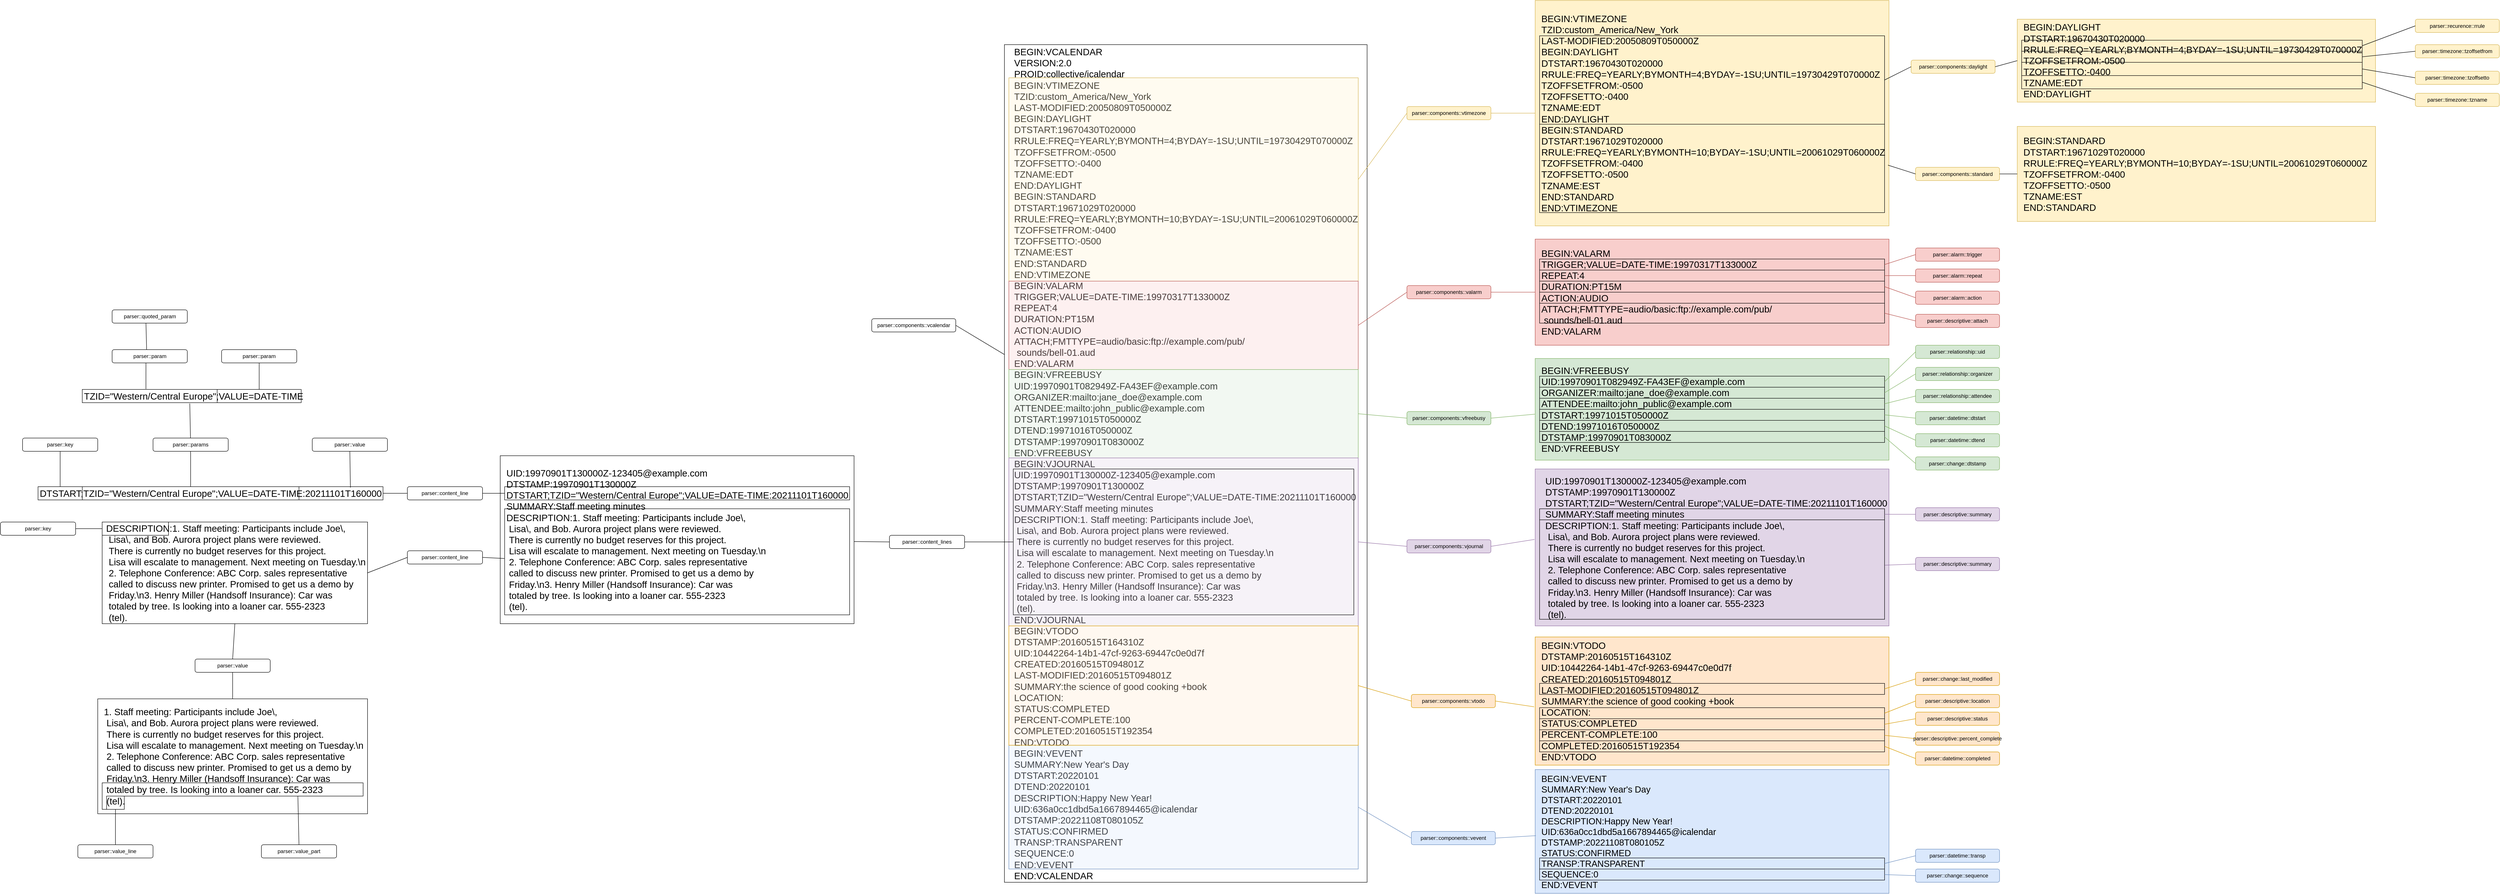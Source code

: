 <mxfile version="22.1.3" type="device">
  <diagram name="Page-1" id="C0A0wgZS5OkbCjTZV4SZ">
    <mxGraphModel dx="4381" dy="1112" grid="1" gridSize="10" guides="1" tooltips="1" connect="1" arrows="1" fold="1" page="1" pageScale="1" pageWidth="850" pageHeight="1100" math="0" shadow="0">
      <root>
        <mxCell id="0" />
        <mxCell id="1" parent="0" />
        <mxCell id="9DQhLFcspRZp_Sxz9JZk-2" value="&lt;div style=&quot;font-size: 21px;&quot;&gt;BEGIN:VCALENDAR&lt;/div&gt;&lt;div style=&quot;font-size: 21px;&quot;&gt;VERSION:2.0&lt;/div&gt;&lt;div style=&quot;font-size: 21px;&quot;&gt;PROID:collective/icalendar&lt;br style=&quot;font-size: 21px;&quot;&gt;&lt;/div&gt;&lt;div style=&quot;font-size: 21px;&quot;&gt;BEGIN:VTIMEZONE&lt;/div&gt;&lt;div style=&quot;font-size: 21px;&quot;&gt;TZID:custom_America/New_York&lt;br style=&quot;font-size: 21px;&quot;&gt;LAST-MODIFIED:20050809T050000Z&lt;br style=&quot;font-size: 21px;&quot;&gt;BEGIN:DAYLIGHT&lt;br style=&quot;font-size: 21px;&quot;&gt;DTSTART:19670430T020000&lt;br style=&quot;font-size: 21px;&quot;&gt;RRULE:FREQ=YEARLY;BYMONTH=4;BYDAY=-1SU;UNTIL=19730429T070000Z&lt;br style=&quot;font-size: 21px;&quot;&gt;TZOFFSETFROM:-0500&lt;br style=&quot;font-size: 21px;&quot;&gt;TZOFFSETTO:-0400&lt;br style=&quot;font-size: 21px;&quot;&gt;TZNAME:EDT&lt;br style=&quot;font-size: 21px;&quot;&gt;END:DAYLIGHT&lt;br style=&quot;font-size: 21px;&quot;&gt;BEGIN:STANDARD&lt;br style=&quot;font-size: 21px;&quot;&gt;DTSTART:19671029T020000&lt;br style=&quot;font-size: 21px;&quot;&gt;RRULE:FREQ=YEARLY;BYMONTH=10;BYDAY=-1SU;UNTIL=20061029T060000Z&lt;br style=&quot;font-size: 21px;&quot;&gt;TZOFFSETFROM:-0400&lt;br style=&quot;font-size: 21px;&quot;&gt;TZOFFSETTO:-0500&lt;br style=&quot;font-size: 21px;&quot;&gt;TZNAME:EST&lt;br style=&quot;font-size: 21px;&quot;&gt;END:STANDARD&lt;br style=&quot;font-size: 21px;&quot;&gt;&lt;/div&gt;&lt;div style=&quot;font-size: 21px;&quot;&gt;END:VTIMEZONE&lt;/div&gt;&lt;div style=&quot;font-size: 21px;&quot;&gt;BEGIN:VALARM&lt;/div&gt;&lt;div style=&quot;font-size: 21px;&quot;&gt;TRIGGER;VALUE=DATE-TIME:19970317T133000Z&lt;br&gt;REPEAT:4&lt;br&gt;DURATION:PT15M&lt;br&gt;ACTION:AUDIO&lt;br&gt;ATTACH;FMTTYPE=audio/basic:ftp://example.com/pub/&lt;br&gt;&amp;nbsp;sounds/bell-01.aud&lt;br&gt;&lt;/div&gt;&lt;div style=&quot;font-size: 21px;&quot;&gt;END:VALARM&lt;/div&gt;&lt;div style=&quot;font-size: 21px;&quot;&gt;BEGIN:VFREEBUSY&lt;/div&gt;&lt;div style=&quot;font-size: 21px;&quot;&gt;UID:19970901T082949Z-FA43EF@example.com&lt;br&gt;ORGANIZER:mailto:jane_doe@example.com&lt;br&gt;ATTENDEE:mailto:john_public@example.com&lt;br&gt;DTSTART:19971015T050000Z&lt;br&gt;DTEND:19971016T050000Z&lt;br&gt;DTSTAMP:19970901T083000Z&lt;br&gt;&lt;/div&gt;&lt;div style=&quot;font-size: 21px;&quot;&gt;END:VFREEBUSY&lt;/div&gt;&lt;div style=&quot;font-size: 21px;&quot;&gt;BEGIN:VJOURNAL&lt;/div&gt;&lt;div style=&quot;font-size: 21px;&quot;&gt;UID:19970901T130000Z-123405@example.com&lt;br&gt;DTSTAMP:19970901T130000Z&lt;br&gt;DTSTART;TZID=&quot;Western/Central Europe&quot;;VALUE=DATE-TIME:20211101T160000&lt;br&gt;SUMMARY:Staff meeting minutes&lt;br&gt;DESCRIPTION:1. Staff meeting: Participants include Joe\,&lt;br&gt;&amp;nbsp;Lisa\, and Bob. Aurora project plans were reviewed.&lt;br&gt;&amp;nbsp;There is currently no budget reserves for this project.&lt;br&gt;&amp;nbsp;Lisa will escalate to management. Next meeting on Tuesday.\n&lt;br&gt;&amp;nbsp;2. Telephone Conference: ABC Corp. sales representative&lt;br&gt;&amp;nbsp;called to discuss new printer. Promised to get us a demo by&lt;br&gt;&amp;nbsp;Friday.\n3. Henry Miller (Handsoff Insurance): Car was&lt;br&gt;&amp;nbsp;totaled by tree. Is looking into a loaner car. 555-2323&lt;br&gt;&amp;nbsp;(tel).&lt;br&gt;&lt;/div&gt;&lt;div style=&quot;font-size: 21px;&quot;&gt;END:VJOURNAL&lt;/div&gt;&lt;div style=&quot;font-size: 21px;&quot;&gt;BEGIN:VTODO&lt;/div&gt;&lt;div style=&quot;font-size: 21px;&quot;&gt;DTSTAMP:20160515T164310Z&lt;br&gt;UID:10442264-14b1-47cf-9263-69447c0e0d7f&lt;br&gt;CREATED:20160515T094801Z&lt;br&gt;LAST-MODIFIED:20160515T094801Z&lt;br&gt;SUMMARY:the science of good cooking +book&lt;br&gt;LOCATION:&lt;br&gt;STATUS:COMPLETED&lt;br&gt;PERCENT-COMPLETE:100&lt;br&gt;COMPLETED:20160515T192354&lt;br&gt;&lt;/div&gt;&lt;div style=&quot;font-size: 21px;&quot;&gt;END:VTODO&lt;br style=&quot;font-size: 21px;&quot;&gt;&lt;/div&gt;&lt;div style=&quot;font-size: 21px;&quot;&gt;BEGIN:VEVENT&lt;/div&gt;&lt;div style=&quot;font-size: 21px;&quot;&gt;SUMMARY:New Year&#39;s Day&lt;br style=&quot;font-size: 21px;&quot;&gt;DTSTART:20220101&lt;br style=&quot;font-size: 21px;&quot;&gt;DTEND:20220101&lt;br style=&quot;font-size: 21px;&quot;&gt;DESCRIPTION:Happy New Year!&lt;br style=&quot;font-size: 21px;&quot;&gt;UID:636a0cc1dbd5a1667894465@icalendar&lt;br style=&quot;font-size: 21px;&quot;&gt;DTSTAMP:20221108T080105Z&lt;br style=&quot;font-size: 21px;&quot;&gt;STATUS:CONFIRMED&lt;br style=&quot;font-size: 21px;&quot;&gt;TRANSP:TRANSPARENT&lt;br style=&quot;font-size: 21px;&quot;&gt;SEQUENCE:0&lt;br style=&quot;font-size: 21px;&quot;&gt;&lt;/div&gt;&lt;div style=&quot;font-size: 21px;&quot;&gt;END:VEVENT&lt;/div&gt;&lt;div style=&quot;font-size: 21px;&quot;&gt;END:VCALENDAR&lt;br style=&quot;font-size: 21px;&quot;&gt;&lt;/div&gt;" style="text;align=left;verticalAlign=middle;spacingLeft=20;spacingRight=4;overflow=hidden;points=[[0,0.5],[1,0.5]];portConstraint=eastwest;rotatable=0;whiteSpace=wrap;html=1;fontSize=21;strokeColor=default;" parent="1" vertex="1">
          <mxGeometry x="-170" y="230" width="820" height="1895" as="geometry" />
        </mxCell>
        <mxCell id="9DQhLFcspRZp_Sxz9JZk-3" value="" style="endArrow=none;html=1;rounded=0;exitX=1;exitY=0.5;exitDx=0;exitDy=0;" parent="1" source="9DQhLFcspRZp_Sxz9JZk-4" target="9DQhLFcspRZp_Sxz9JZk-2" edge="1">
          <mxGeometry width="50" height="50" relative="1" as="geometry">
            <mxPoint x="-310" y="-22.5" as="sourcePoint" />
            <mxPoint x="-602.3" y="798.675" as="targetPoint" />
          </mxGeometry>
        </mxCell>
        <mxCell id="9DQhLFcspRZp_Sxz9JZk-4" value="parser::components::vcalendar" style="rounded=1;whiteSpace=wrap;html=1;" parent="1" vertex="1">
          <mxGeometry x="-470" y="850" width="190" height="30" as="geometry" />
        </mxCell>
        <mxCell id="9DQhLFcspRZp_Sxz9JZk-5" value="" style="rounded=0;whiteSpace=wrap;html=1;fillColor=#fff2cc;strokeColor=#d6b656;fillOpacity=30;" parent="1" vertex="1">
          <mxGeometry x="-160" y="305" width="790" height="460" as="geometry" />
        </mxCell>
        <mxCell id="9DQhLFcspRZp_Sxz9JZk-6" value="" style="endArrow=none;html=1;rounded=0;exitX=1;exitY=0.5;exitDx=0;exitDy=0;entryX=0;entryY=0.5;entryDx=0;entryDy=0;fillColor=#fff2cc;strokeColor=#d6b656;" parent="1" source="9DQhLFcspRZp_Sxz9JZk-5" target="9DQhLFcspRZp_Sxz9JZk-10" edge="1">
          <mxGeometry width="50" height="50" relative="1" as="geometry">
            <mxPoint x="520" y="220" as="sourcePoint" />
            <mxPoint x="530" y="210" as="targetPoint" />
          </mxGeometry>
        </mxCell>
        <mxCell id="9DQhLFcspRZp_Sxz9JZk-7" value="" style="rounded=0;whiteSpace=wrap;html=1;fillColor=#dae8fc;fillOpacity=30;strokeColor=#6c8ebf;" parent="1" vertex="1">
          <mxGeometry x="-160" y="1815" width="790" height="280" as="geometry" />
        </mxCell>
        <mxCell id="9DQhLFcspRZp_Sxz9JZk-8" value="" style="endArrow=none;html=1;rounded=0;entryX=0;entryY=0.5;entryDx=0;entryDy=0;exitX=1;exitY=0.5;exitDx=0;exitDy=0;fillColor=#dae8fc;strokeColor=#6c8ebf;" parent="1" source="9DQhLFcspRZp_Sxz9JZk-7" target="9DQhLFcspRZp_Sxz9JZk-11" edge="1">
          <mxGeometry width="50" height="50" relative="1" as="geometry">
            <mxPoint x="440" y="290" as="sourcePoint" />
            <mxPoint x="530" y="270" as="targetPoint" />
          </mxGeometry>
        </mxCell>
        <mxCell id="9DQhLFcspRZp_Sxz9JZk-10" value="parser::components::vtimezone" style="rounded=1;whiteSpace=wrap;html=1;fillColor=#fff2cc;strokeColor=#d6b656;" parent="1" vertex="1">
          <mxGeometry x="740" y="370" width="190" height="30" as="geometry" />
        </mxCell>
        <mxCell id="9DQhLFcspRZp_Sxz9JZk-11" value="parser::components::vevent" style="rounded=1;whiteSpace=wrap;html=1;fillColor=#dae8fc;strokeColor=#6c8ebf;" parent="1" vertex="1">
          <mxGeometry x="750" y="2010" width="190" height="30" as="geometry" />
        </mxCell>
        <mxCell id="EXlwdzM9AwAMAQBxPLoC-1" value="BEGIN:VEVENT&lt;div style=&quot;font-size: 20px;&quot;&gt;SUMMARY:New Year&#39;s Day&lt;br&gt;DTSTART:20220101&lt;br&gt;DTEND:20220101&lt;br&gt;DESCRIPTION:Happy New Year!&lt;br&gt;UID:636a0cc1dbd5a1667894465@icalendar&lt;br&gt;DTSTAMP:20221108T080105Z&lt;br&gt;STATUS:CONFIRMED&lt;br&gt;TRANSP:TRANSPARENT&lt;br&gt;SEQUENCE:0&lt;br&gt;&lt;/div&gt;&lt;div style=&quot;font-size: 20px;&quot;&gt;END:VEVENT&lt;/div&gt;" style="text;strokeColor=#6c8ebf;fillColor=#dae8fc;align=left;verticalAlign=middle;spacingLeft=12;spacingRight=4;overflow=hidden;points=[[0,0.5],[1,0.5]];portConstraint=eastwest;rotatable=0;whiteSpace=wrap;html=1;fontSize=20;" parent="1" vertex="1">
          <mxGeometry x="1030" y="1870" width="800" height="280" as="geometry" />
        </mxCell>
        <mxCell id="EXlwdzM9AwAMAQBxPLoC-2" value="" style="endArrow=none;html=1;rounded=0;entryX=0.002;entryY=0.534;entryDx=0;entryDy=0;entryPerimeter=0;exitX=1;exitY=0.5;exitDx=0;exitDy=0;fillColor=#dae8fc;strokeColor=#6c8ebf;" parent="1" source="9DQhLFcspRZp_Sxz9JZk-11" target="EXlwdzM9AwAMAQBxPLoC-1" edge="1">
          <mxGeometry width="50" height="50" relative="1" as="geometry">
            <mxPoint x="690" y="720" as="sourcePoint" />
            <mxPoint x="740" y="670" as="targetPoint" />
          </mxGeometry>
        </mxCell>
        <mxCell id="EXlwdzM9AwAMAQBxPLoC-3" value="" style="rounded=0;whiteSpace=wrap;html=1;fillColor=#f8cecc;strokeColor=#b85450;fillOpacity=30;" parent="1" vertex="1">
          <mxGeometry x="-160" y="765" width="790" height="200" as="geometry" />
        </mxCell>
        <mxCell id="EXlwdzM9AwAMAQBxPLoC-4" value="" style="endArrow=none;html=1;rounded=0;exitX=1;exitY=0.5;exitDx=0;exitDy=0;entryX=0;entryY=0.5;entryDx=0;entryDy=0;fillColor=#f8cecc;strokeColor=#b85450;" parent="1" source="EXlwdzM9AwAMAQBxPLoC-3" target="EXlwdzM9AwAMAQBxPLoC-5" edge="1">
          <mxGeometry width="50" height="50" relative="1" as="geometry">
            <mxPoint x="520" y="270" as="sourcePoint" />
            <mxPoint x="530" y="260" as="targetPoint" />
          </mxGeometry>
        </mxCell>
        <mxCell id="EXlwdzM9AwAMAQBxPLoC-5" value="parser::components::valarm" style="rounded=1;whiteSpace=wrap;html=1;fillColor=#f8cecc;strokeColor=#b85450;" parent="1" vertex="1">
          <mxGeometry x="740" y="775" width="190" height="30" as="geometry" />
        </mxCell>
        <mxCell id="EXlwdzM9AwAMAQBxPLoC-8" value="" style="rounded=0;whiteSpace=wrap;html=1;fillColor=#d5e8d4;strokeColor=#82b366;fillOpacity=30;" parent="1" vertex="1">
          <mxGeometry x="-160" y="965" width="790" height="200" as="geometry" />
        </mxCell>
        <mxCell id="EXlwdzM9AwAMAQBxPLoC-9" value="" style="endArrow=none;html=1;rounded=0;exitX=1;exitY=0.5;exitDx=0;exitDy=0;entryX=0;entryY=0.5;entryDx=0;entryDy=0;fillColor=#d5e8d4;strokeColor=#82b366;" parent="1" source="EXlwdzM9AwAMAQBxPLoC-8" target="EXlwdzM9AwAMAQBxPLoC-10" edge="1">
          <mxGeometry width="50" height="50" relative="1" as="geometry">
            <mxPoint x="520" y="320" as="sourcePoint" />
            <mxPoint x="530" y="310" as="targetPoint" />
          </mxGeometry>
        </mxCell>
        <mxCell id="EXlwdzM9AwAMAQBxPLoC-10" value="parser::components::vfreebusy" style="rounded=1;whiteSpace=wrap;html=1;fillColor=#d5e8d4;strokeColor=#82b366;" parent="1" vertex="1">
          <mxGeometry x="740" y="1060" width="190" height="30" as="geometry" />
        </mxCell>
        <mxCell id="EXlwdzM9AwAMAQBxPLoC-11" value="" style="rounded=0;whiteSpace=wrap;html=1;fillColor=#e1d5e7;strokeColor=#9673a6;fillOpacity=30;" parent="1" vertex="1">
          <mxGeometry x="-160" y="1165" width="790" height="380" as="geometry" />
        </mxCell>
        <mxCell id="EXlwdzM9AwAMAQBxPLoC-12" value="" style="endArrow=none;html=1;rounded=0;exitX=1;exitY=0.5;exitDx=0;exitDy=0;entryX=0;entryY=0.5;entryDx=0;entryDy=0;fillColor=#e1d5e7;strokeColor=#9673a6;" parent="1" source="EXlwdzM9AwAMAQBxPLoC-11" target="EXlwdzM9AwAMAQBxPLoC-13" edge="1">
          <mxGeometry width="50" height="50" relative="1" as="geometry">
            <mxPoint x="520" y="370" as="sourcePoint" />
            <mxPoint x="530" y="360" as="targetPoint" />
          </mxGeometry>
        </mxCell>
        <mxCell id="EXlwdzM9AwAMAQBxPLoC-13" value="parser::components::vjournal" style="rounded=1;whiteSpace=wrap;html=1;fillColor=#e1d5e7;strokeColor=#9673a6;" parent="1" vertex="1">
          <mxGeometry x="740" y="1350" width="190" height="30" as="geometry" />
        </mxCell>
        <mxCell id="EXlwdzM9AwAMAQBxPLoC-14" value="" style="rounded=0;whiteSpace=wrap;html=1;fillColor=#ffe6cc;strokeColor=#d79b00;fillOpacity=30;" parent="1" vertex="1">
          <mxGeometry x="-160" y="1545" width="790" height="270" as="geometry" />
        </mxCell>
        <mxCell id="EXlwdzM9AwAMAQBxPLoC-15" value="" style="endArrow=none;html=1;rounded=0;exitX=1;exitY=0.5;exitDx=0;exitDy=0;entryX=0;entryY=0.5;entryDx=0;entryDy=0;fillColor=#ffe6cc;strokeColor=#d79b00;" parent="1" source="EXlwdzM9AwAMAQBxPLoC-14" target="EXlwdzM9AwAMAQBxPLoC-16" edge="1">
          <mxGeometry width="50" height="50" relative="1" as="geometry">
            <mxPoint x="520" y="420" as="sourcePoint" />
            <mxPoint x="530" y="410" as="targetPoint" />
          </mxGeometry>
        </mxCell>
        <mxCell id="EXlwdzM9AwAMAQBxPLoC-16" value="parser::components::vtodo" style="rounded=1;whiteSpace=wrap;html=1;fillColor=#ffe6cc;strokeColor=#d79b00;" parent="1" vertex="1">
          <mxGeometry x="750" y="1700" width="190" height="30" as="geometry" />
        </mxCell>
        <mxCell id="EXlwdzM9AwAMAQBxPLoC-18" value="BEGIN:VTIMEZONE&lt;br style=&quot;font-size: 21px;&quot;&gt;TZID:custom_America/New_York&lt;br style=&quot;font-size: 21px;&quot;&gt;LAST-MODIFIED:20050809T050000Z&lt;br style=&quot;font-size: 21px;&quot;&gt;BEGIN:DAYLIGHT&lt;br style=&quot;font-size: 21px;&quot;&gt;DTSTART:19670430T020000&lt;br style=&quot;font-size: 21px;&quot;&gt;RRULE:FREQ=YEARLY;BYMONTH=4;BYDAY=-1SU;UNTIL=19730429T070000Z&lt;br style=&quot;font-size: 21px;&quot;&gt;TZOFFSETFROM:-0500&lt;br style=&quot;font-size: 21px;&quot;&gt;TZOFFSETTO:-0400&lt;br style=&quot;font-size: 21px;&quot;&gt;TZNAME:EDT&lt;br style=&quot;font-size: 21px;&quot;&gt;END:DAYLIGHT&lt;br style=&quot;font-size: 21px;&quot;&gt;BEGIN:STANDARD&lt;br style=&quot;font-size: 21px;&quot;&gt;DTSTART:19671029T020000&lt;br style=&quot;font-size: 21px;&quot;&gt;RRULE:FREQ=YEARLY;BYMONTH=10;BYDAY=-1SU;UNTIL=20061029T060000Z&lt;br style=&quot;font-size: 21px;&quot;&gt;TZOFFSETFROM:-0400&lt;br style=&quot;font-size: 21px;&quot;&gt;TZOFFSETTO:-0500&lt;br style=&quot;font-size: 21px;&quot;&gt;TZNAME:EST&lt;br style=&quot;font-size: 21px;&quot;&gt;&lt;div style=&quot;font-size: 21px;&quot;&gt;END:STANDARD&lt;/div&gt;&lt;div style=&quot;font-size: 21px;&quot;&gt;END:VTIMEZONE&lt;br style=&quot;font-size: 21px;&quot;&gt;&lt;/div&gt;" style="rounded=0;whiteSpace=wrap;html=1;fillColor=#fff2cc;strokeColor=#d6b656;align=left;verticalAlign=middle;fontSize=21;spacingLeft=12;glass=0;" parent="1" vertex="1">
          <mxGeometry x="1030" y="130" width="800" height="510" as="geometry" />
        </mxCell>
        <mxCell id="EXlwdzM9AwAMAQBxPLoC-20" value="" style="endArrow=none;html=1;rounded=0;entryX=0;entryY=0.5;entryDx=0;entryDy=0;exitX=1;exitY=0.5;exitDx=0;exitDy=0;fillColor=#fff2cc;strokeColor=#d6b656;" parent="1" source="9DQhLFcspRZp_Sxz9JZk-10" target="EXlwdzM9AwAMAQBxPLoC-18" edge="1">
          <mxGeometry width="50" height="50" relative="1" as="geometry">
            <mxPoint x="750" y="610" as="sourcePoint" />
            <mxPoint x="730" y="610" as="targetPoint" />
          </mxGeometry>
        </mxCell>
        <mxCell id="BuKQUZ17ysFkObObpCgt-1" value="" style="rounded=0;whiteSpace=wrap;html=1;fillColor=none;" parent="1" vertex="1">
          <mxGeometry x="1040" y="210" width="780" height="200" as="geometry" />
        </mxCell>
        <mxCell id="BuKQUZ17ysFkObObpCgt-2" value="" style="rounded=0;whiteSpace=wrap;html=1;fillColor=none;" parent="1" vertex="1">
          <mxGeometry x="1040" y="410" width="780" height="200" as="geometry" />
        </mxCell>
        <mxCell id="BuKQUZ17ysFkObObpCgt-4" value="&lt;div&gt;parser::components::daylight&lt;/div&gt;" style="rounded=1;whiteSpace=wrap;html=1;fillColor=#fff2cc;strokeColor=#d6b656;" parent="1" vertex="1">
          <mxGeometry x="1880" y="265" width="190" height="30" as="geometry" />
        </mxCell>
        <mxCell id="BuKQUZ17ysFkObObpCgt-5" value="" style="endArrow=none;html=1;rounded=0;exitX=1;exitY=0.5;exitDx=0;exitDy=0;entryX=0;entryY=0.5;entryDx=0;entryDy=0;" parent="1" source="BuKQUZ17ysFkObObpCgt-1" target="BuKQUZ17ysFkObObpCgt-4" edge="1">
          <mxGeometry width="50" height="50" relative="1" as="geometry">
            <mxPoint x="1430" y="300" as="sourcePoint" />
            <mxPoint x="1480" y="250" as="targetPoint" />
          </mxGeometry>
        </mxCell>
        <mxCell id="BuKQUZ17ysFkObObpCgt-6" value="&lt;div&gt;parser::components::standard&lt;/div&gt;" style="rounded=1;whiteSpace=wrap;html=1;fillColor=#fff2cc;strokeColor=#d6b656;" parent="1" vertex="1">
          <mxGeometry x="1890" y="507.5" width="190" height="30" as="geometry" />
        </mxCell>
        <mxCell id="BuKQUZ17ysFkObObpCgt-7" value="" style="endArrow=none;html=1;rounded=0;entryX=0;entryY=0.5;entryDx=0;entryDy=0;exitX=1.01;exitY=0.463;exitDx=0;exitDy=0;exitPerimeter=0;" parent="1" source="BuKQUZ17ysFkObObpCgt-2" target="BuKQUZ17ysFkObObpCgt-6" edge="1">
          <mxGeometry width="50" height="50" relative="1" as="geometry">
            <mxPoint x="1410" y="470" as="sourcePoint" />
            <mxPoint x="1460" y="420" as="targetPoint" />
          </mxGeometry>
        </mxCell>
        <mxCell id="BuKQUZ17ysFkObObpCgt-8" value="BEGIN:DAYLIGHT&lt;br style=&quot;font-size: 21px;&quot;&gt;DTSTART:19670430T020000&lt;br style=&quot;font-size: 21px;&quot;&gt;RRULE:FREQ=YEARLY;BYMONTH=4;BYDAY=-1SU;UNTIL=19730429T070000Z&lt;br style=&quot;font-size: 21px;&quot;&gt;TZOFFSETFROM:-0500&lt;br style=&quot;font-size: 21px;&quot;&gt;TZOFFSETTO:-0400&lt;br style=&quot;font-size: 21px;&quot;&gt;TZNAME:EDT&lt;br style=&quot;font-size: 21px;&quot;&gt;END:DAYLIGHT" style="rounded=0;whiteSpace=wrap;html=1;fillColor=#fff2cc;strokeColor=#d6b656;align=left;verticalAlign=middle;fontSize=21;spacingLeft=12;" parent="1" vertex="1">
          <mxGeometry x="2120" y="172.5" width="810" height="187.5" as="geometry" />
        </mxCell>
        <mxCell id="BuKQUZ17ysFkObObpCgt-9" value="BEGIN:STANDARD&lt;br style=&quot;font-size: 21px;&quot;&gt;DTSTART:19671029T020000&lt;br style=&quot;font-size: 21px;&quot;&gt;RRULE:FREQ=YEARLY;BYMONTH=10;BYDAY=-1SU;UNTIL=20061029T060000Z&lt;br style=&quot;font-size: 21px;&quot;&gt;TZOFFSETFROM:-0400&lt;br style=&quot;font-size: 21px;&quot;&gt;TZOFFSETTO:-0500&lt;br style=&quot;font-size: 21px;&quot;&gt;TZNAME:EST&lt;br style=&quot;font-size: 21px;&quot;&gt;&lt;div style=&quot;font-size: 21px;&quot;&gt;END:STANDARD&lt;/div&gt;" style="rounded=0;whiteSpace=wrap;html=1;fillColor=#fff2cc;strokeColor=#d6b656;align=left;verticalAlign=middle;fontSize=21;spacingLeft=12;" parent="1" vertex="1">
          <mxGeometry x="2120" y="415" width="810" height="215" as="geometry" />
        </mxCell>
        <mxCell id="BuKQUZ17ysFkObObpCgt-10" value="" style="endArrow=none;html=1;rounded=0;exitX=1;exitY=0.5;exitDx=0;exitDy=0;entryX=0;entryY=0.5;entryDx=0;entryDy=0;" parent="1" source="BuKQUZ17ysFkObObpCgt-6" target="BuKQUZ17ysFkObObpCgt-9" edge="1">
          <mxGeometry width="50" height="50" relative="1" as="geometry">
            <mxPoint x="2070" y="535" as="sourcePoint" />
            <mxPoint x="2120" y="485" as="targetPoint" />
          </mxGeometry>
        </mxCell>
        <mxCell id="BuKQUZ17ysFkObObpCgt-11" value="" style="endArrow=none;html=1;rounded=0;entryX=0;entryY=0.5;entryDx=0;entryDy=0;exitX=1;exitY=0.5;exitDx=0;exitDy=0;" parent="1" source="BuKQUZ17ysFkObObpCgt-4" target="BuKQUZ17ysFkObObpCgt-8" edge="1">
          <mxGeometry width="50" height="50" relative="1" as="geometry">
            <mxPoint x="1970" y="465" as="sourcePoint" />
            <mxPoint x="2020" y="415" as="targetPoint" />
          </mxGeometry>
        </mxCell>
        <mxCell id="BuKQUZ17ysFkObObpCgt-12" value="" style="rounded=0;whiteSpace=wrap;html=1;fillColor=none;" parent="1" vertex="1">
          <mxGeometry x="2130" y="220" width="770" height="25" as="geometry" />
        </mxCell>
        <mxCell id="BuKQUZ17ysFkObObpCgt-14" value="&lt;div&gt;parser::recurence::rrule&lt;/div&gt;" style="rounded=1;whiteSpace=wrap;html=1;fillColor=#fff2cc;strokeColor=#d6b656;" parent="1" vertex="1">
          <mxGeometry x="3020" y="172.5" width="190" height="30" as="geometry" />
        </mxCell>
        <mxCell id="BuKQUZ17ysFkObObpCgt-15" value="" style="endArrow=none;html=1;rounded=0;entryX=0;entryY=0.5;entryDx=0;entryDy=0;exitX=1;exitY=0.5;exitDx=0;exitDy=0;" parent="1" source="BuKQUZ17ysFkObObpCgt-12" target="BuKQUZ17ysFkObObpCgt-14" edge="1">
          <mxGeometry width="50" height="50" relative="1" as="geometry">
            <mxPoint x="2280" y="335" as="sourcePoint" />
            <mxPoint x="2330" y="285" as="targetPoint" />
          </mxGeometry>
        </mxCell>
        <mxCell id="BuKQUZ17ysFkObObpCgt-19" value="&lt;div&gt;parser::timezone::tzoffsetfrom&lt;/div&gt;" style="rounded=1;whiteSpace=wrap;html=1;fillColor=#fff2cc;strokeColor=#d6b656;" parent="1" vertex="1">
          <mxGeometry x="3020" y="230" width="190" height="30" as="geometry" />
        </mxCell>
        <mxCell id="BuKQUZ17ysFkObObpCgt-20" value="" style="rounded=0;whiteSpace=wrap;html=1;fillColor=none;" parent="1" vertex="1">
          <mxGeometry x="2130" y="245" width="770" height="25" as="geometry" />
        </mxCell>
        <mxCell id="BuKQUZ17ysFkObObpCgt-21" value="" style="endArrow=none;html=1;rounded=0;entryX=0;entryY=0.5;entryDx=0;entryDy=0;exitX=1;exitY=0.5;exitDx=0;exitDy=0;" parent="1" source="BuKQUZ17ysFkObObpCgt-20" target="BuKQUZ17ysFkObObpCgt-19" edge="1">
          <mxGeometry width="50" height="50" relative="1" as="geometry">
            <mxPoint x="2280" y="385" as="sourcePoint" />
            <mxPoint x="2330" y="335" as="targetPoint" />
          </mxGeometry>
        </mxCell>
        <mxCell id="BuKQUZ17ysFkObObpCgt-22" value="" style="rounded=0;whiteSpace=wrap;html=1;fillColor=none;" parent="1" vertex="1">
          <mxGeometry x="2130" y="270" width="770" height="30" as="geometry" />
        </mxCell>
        <mxCell id="BuKQUZ17ysFkObObpCgt-23" value="" style="endArrow=none;html=1;rounded=0;entryX=0;entryY=0.5;entryDx=0;entryDy=0;exitX=1;exitY=0.5;exitDx=0;exitDy=0;" parent="1" source="BuKQUZ17ysFkObObpCgt-22" target="BuKQUZ17ysFkObObpCgt-24" edge="1">
          <mxGeometry width="50" height="50" relative="1" as="geometry">
            <mxPoint x="2280" y="415" as="sourcePoint" />
            <mxPoint x="2330" y="365" as="targetPoint" />
          </mxGeometry>
        </mxCell>
        <mxCell id="BuKQUZ17ysFkObObpCgt-24" value="&lt;div&gt;parser::timezone::tzoffsetto&lt;/div&gt;" style="rounded=1;whiteSpace=wrap;html=1;fillColor=#fff2cc;strokeColor=#d6b656;" parent="1" vertex="1">
          <mxGeometry x="3020" y="290" width="190" height="30" as="geometry" />
        </mxCell>
        <mxCell id="BuKQUZ17ysFkObObpCgt-25" value="" style="rounded=0;whiteSpace=wrap;html=1;fillColor=none;" parent="1" vertex="1">
          <mxGeometry x="2130" y="300" width="770" height="30" as="geometry" />
        </mxCell>
        <mxCell id="BuKQUZ17ysFkObObpCgt-26" value="" style="endArrow=none;html=1;rounded=0;entryX=0;entryY=0.5;entryDx=0;entryDy=0;exitX=1;exitY=0.5;exitDx=0;exitDy=0;" parent="1" source="BuKQUZ17ysFkObObpCgt-25" target="BuKQUZ17ysFkObObpCgt-27" edge="1">
          <mxGeometry width="50" height="50" relative="1" as="geometry">
            <mxPoint x="2280" y="445" as="sourcePoint" />
            <mxPoint x="2330" y="395" as="targetPoint" />
          </mxGeometry>
        </mxCell>
        <mxCell id="BuKQUZ17ysFkObObpCgt-27" value="&lt;div&gt;parser::timezone::tzname&lt;/div&gt;" style="rounded=1;whiteSpace=wrap;html=1;fillColor=#fff2cc;strokeColor=#d6b656;" parent="1" vertex="1">
          <mxGeometry x="3020" y="340" width="190" height="30" as="geometry" />
        </mxCell>
        <mxCell id="BuKQUZ17ysFkObObpCgt-40" value="BEGIN:VALARM&lt;br style=&quot;font-size: 21px;&quot;&gt;TRIGGER;VALUE=DATE-TIME:19970317T133000Z&lt;br style=&quot;font-size: 21px;&quot;&gt;REPEAT:4&lt;br style=&quot;font-size: 21px;&quot;&gt;DURATION:PT15M&lt;br style=&quot;font-size: 21px;&quot;&gt;ACTION:AUDIO&lt;br style=&quot;font-size: 21px;&quot;&gt;ATTACH;FMTTYPE=audio/basic:ftp://example.com/pub/&lt;br style=&quot;font-size: 21px;&quot;&gt;&amp;nbsp;sounds/bell-01.aud&lt;br style=&quot;font-size: 21px;&quot;&gt;END:VALARM" style="rounded=0;whiteSpace=wrap;html=1;fillColor=#f8cecc;strokeColor=#b85450;fillOpacity=100;fontSize=21;align=left;spacingLeft=12;" parent="1" vertex="1">
          <mxGeometry x="1030" y="670" width="800" height="240" as="geometry" />
        </mxCell>
        <mxCell id="BuKQUZ17ysFkObObpCgt-41" value="" style="endArrow=none;html=1;rounded=0;exitX=1;exitY=0.5;exitDx=0;exitDy=0;fillColor=#f8cecc;strokeColor=#b85450;entryX=0;entryY=0.5;entryDx=0;entryDy=0;" parent="1" source="EXlwdzM9AwAMAQBxPLoC-5" target="BuKQUZ17ysFkObObpCgt-40" edge="1">
          <mxGeometry width="50" height="50" relative="1" as="geometry">
            <mxPoint x="990" y="370" as="sourcePoint" />
            <mxPoint x="960" y="500" as="targetPoint" />
          </mxGeometry>
        </mxCell>
        <mxCell id="BuKQUZ17ysFkObObpCgt-42" value="BEGIN:VFREEBUSY&lt;br style=&quot;font-size: 21px;&quot;&gt;UID:19970901T082949Z-FA43EF@example.com&lt;br style=&quot;font-size: 21px;&quot;&gt;ORGANIZER:mailto:jane_doe@example.com&lt;br style=&quot;font-size: 21px;&quot;&gt;ATTENDEE:mailto:john_public@example.com&lt;br style=&quot;font-size: 21px;&quot;&gt;DTSTART:19971015T050000Z&lt;br style=&quot;font-size: 21px;&quot;&gt;DTEND:19971016T050000Z&lt;br style=&quot;font-size: 21px;&quot;&gt;DTSTAMP:19970901T083000Z&lt;br style=&quot;font-size: 21px;&quot;&gt;END:VFREEBUSY&lt;br style=&quot;font-size: 21px;&quot;&gt;" style="rounded=0;whiteSpace=wrap;html=1;fontSize=21;align=left;fillColor=#d5e8d4;strokeColor=#82b366;spacingLeft=12;" parent="1" vertex="1">
          <mxGeometry x="1030" y="940" width="800" height="230" as="geometry" />
        </mxCell>
        <mxCell id="BuKQUZ17ysFkObObpCgt-43" value="" style="endArrow=none;html=1;rounded=0;exitX=1;exitY=0.5;exitDx=0;exitDy=0;entryX=-0.001;entryY=0.548;entryDx=0;entryDy=0;entryPerimeter=0;fillColor=#d5e8d4;strokeColor=#82b366;" parent="1" source="EXlwdzM9AwAMAQBxPLoC-10" target="BuKQUZ17ysFkObObpCgt-42" edge="1">
          <mxGeometry width="50" height="50" relative="1" as="geometry">
            <mxPoint x="1190" y="920" as="sourcePoint" />
            <mxPoint x="1240" y="870" as="targetPoint" />
          </mxGeometry>
        </mxCell>
        <mxCell id="BuKQUZ17ysFkObObpCgt-44" value="UID:19970901T130000Z-123405@example.com&lt;br style=&quot;font-size: 21px;&quot;&gt;DTSTAMP:19970901T130000Z&lt;br style=&quot;font-size: 21px;&quot;&gt;DTSTART;TZID=&quot;Western/Central Europe&quot;;VALUE=DATE-TIME:20211101T160000&lt;br style=&quot;font-size: 21px;&quot;&gt;SUMMARY:Staff meeting minutes&lt;br style=&quot;font-size: 21px;&quot;&gt;DESCRIPTION:1. Staff meeting: Participants include Joe\,&lt;br style=&quot;font-size: 21px;&quot;&gt;&amp;nbsp;Lisa\, and Bob. Aurora project plans were reviewed.&lt;br style=&quot;font-size: 21px;&quot;&gt;&amp;nbsp;There is currently no budget reserves for this project.&lt;br style=&quot;font-size: 21px;&quot;&gt;&amp;nbsp;Lisa will escalate to management. Next meeting on Tuesday.\n&lt;br style=&quot;font-size: 21px;&quot;&gt;&amp;nbsp;2. Telephone Conference: ABC Corp. sales representative&lt;br style=&quot;font-size: 21px;&quot;&gt;&amp;nbsp;called to discuss new printer. Promised to get us a demo by&lt;br style=&quot;font-size: 21px;&quot;&gt;&amp;nbsp;Friday.\n3. Henry Miller (Handsoff Insurance): Car was&lt;br style=&quot;font-size: 21px;&quot;&gt;&amp;nbsp;totaled by tree. Is looking into a loaner car. 555-2323&lt;br style=&quot;font-size: 21px;&quot;&gt;&amp;nbsp;(tel)." style="rounded=0;whiteSpace=wrap;html=1;fontSize=21;align=left;spacingLeft=21;fillColor=#e1d5e7;strokeColor=#9673a6;" parent="1" vertex="1">
          <mxGeometry x="1030" y="1190" width="800" height="355" as="geometry" />
        </mxCell>
        <mxCell id="BuKQUZ17ysFkObObpCgt-45" value="" style="endArrow=none;html=1;rounded=0;entryX=-0.002;entryY=0.449;entryDx=0;entryDy=0;entryPerimeter=0;exitX=1;exitY=0.5;exitDx=0;exitDy=0;fillColor=#e1d5e7;strokeColor=#9673a6;" parent="1" source="EXlwdzM9AwAMAQBxPLoC-13" target="BuKQUZ17ysFkObObpCgt-44" edge="1">
          <mxGeometry width="50" height="50" relative="1" as="geometry">
            <mxPoint x="270" y="1300" as="sourcePoint" />
            <mxPoint x="320" y="1250" as="targetPoint" />
          </mxGeometry>
        </mxCell>
        <mxCell id="BuKQUZ17ysFkObObpCgt-46" value="&lt;div&gt;BEGIN:VTODO&lt;br&gt;&lt;/div&gt;&lt;div&gt;DTSTAMP:20160515T164310Z&lt;/div&gt;UID:10442264-14b1-47cf-9263-69447c0e0d7f&lt;br style=&quot;font-size: 21px;&quot;&gt;CREATED:20160515T094801Z&lt;br style=&quot;font-size: 21px;&quot;&gt;LAST-MODIFIED:20160515T094801Z&lt;br style=&quot;font-size: 21px;&quot;&gt;SUMMARY:the science of good cooking +book&lt;br style=&quot;font-size: 21px;&quot;&gt;LOCATION:&lt;br style=&quot;font-size: 21px;&quot;&gt;STATUS:COMPLETED&lt;br style=&quot;font-size: 21px;&quot;&gt;PERCENT-COMPLETE:100&lt;br style=&quot;font-size: 21px;&quot;&gt;&lt;div&gt;COMPLETED:20160515T192354&lt;/div&gt;&lt;div&gt;END:VTODO&lt;br&gt;&lt;/div&gt;" style="rounded=0;whiteSpace=wrap;html=1;fillColor=#ffe6cc;strokeColor=#d79b00;fontSize=21;align=left;spacingLeft=12;" parent="1" vertex="1">
          <mxGeometry x="1030" y="1570" width="800" height="290" as="geometry" />
        </mxCell>
        <mxCell id="BuKQUZ17ysFkObObpCgt-49" value="" style="endArrow=none;html=1;rounded=0;exitX=1;exitY=0.5;exitDx=0;exitDy=0;entryX=-0.003;entryY=0.545;entryDx=0;entryDy=0;entryPerimeter=0;fillColor=#ffe6cc;strokeColor=#d79b00;" parent="1" source="EXlwdzM9AwAMAQBxPLoC-16" target="BuKQUZ17ysFkObObpCgt-46" edge="1">
          <mxGeometry width="50" height="50" relative="1" as="geometry">
            <mxPoint x="1220" y="1490" as="sourcePoint" />
            <mxPoint x="1270" y="1440" as="targetPoint" />
          </mxGeometry>
        </mxCell>
        <mxCell id="SGO69OwYdjPEWRcPBe-a-1" value="" style="rounded=0;whiteSpace=wrap;html=1;fillColor=none;" vertex="1" parent="1">
          <mxGeometry x="1040" y="715" width="780" height="25" as="geometry" />
        </mxCell>
        <mxCell id="SGO69OwYdjPEWRcPBe-a-2" value="" style="rounded=0;whiteSpace=wrap;html=1;fillColor=none;" vertex="1" parent="1">
          <mxGeometry x="1040" y="740" width="780" height="25" as="geometry" />
        </mxCell>
        <mxCell id="SGO69OwYdjPEWRcPBe-a-3" value="" style="rounded=0;whiteSpace=wrap;html=1;fillColor=none;" vertex="1" parent="1">
          <mxGeometry x="1040" y="765" width="780" height="25" as="geometry" />
        </mxCell>
        <mxCell id="SGO69OwYdjPEWRcPBe-a-4" value="" style="rounded=0;whiteSpace=wrap;html=1;fillColor=none;" vertex="1" parent="1">
          <mxGeometry x="1040" y="790" width="780" height="25" as="geometry" />
        </mxCell>
        <mxCell id="SGO69OwYdjPEWRcPBe-a-5" value="" style="rounded=0;whiteSpace=wrap;html=1;fillColor=none;" vertex="1" parent="1">
          <mxGeometry x="1040" y="815" width="780" height="45" as="geometry" />
        </mxCell>
        <mxCell id="SGO69OwYdjPEWRcPBe-a-7" value="&lt;div&gt;parser::alarm::trigger&lt;/div&gt;" style="rounded=1;whiteSpace=wrap;html=1;fillColor=#f8cecc;strokeColor=#b85450;" vertex="1" parent="1">
          <mxGeometry x="1890" y="690" width="190" height="30" as="geometry" />
        </mxCell>
        <mxCell id="SGO69OwYdjPEWRcPBe-a-8" value="&lt;div&gt;parser::alarm::repeat&lt;/div&gt;" style="rounded=1;whiteSpace=wrap;html=1;fillColor=#f8cecc;strokeColor=#b85450;" vertex="1" parent="1">
          <mxGeometry x="1890" y="737.5" width="190" height="30" as="geometry" />
        </mxCell>
        <mxCell id="SGO69OwYdjPEWRcPBe-a-9" value="&lt;div&gt;parser::alarm::action&lt;/div&gt;" style="rounded=1;whiteSpace=wrap;html=1;fillColor=#f8cecc;strokeColor=#b85450;" vertex="1" parent="1">
          <mxGeometry x="1890" y="787.5" width="190" height="30" as="geometry" />
        </mxCell>
        <mxCell id="SGO69OwYdjPEWRcPBe-a-10" value="&lt;div&gt;parser::descriptive::attach&lt;/div&gt;" style="rounded=1;whiteSpace=wrap;html=1;fillColor=#f8cecc;strokeColor=#b85450;" vertex="1" parent="1">
          <mxGeometry x="1890" y="840" width="190" height="30" as="geometry" />
        </mxCell>
        <mxCell id="SGO69OwYdjPEWRcPBe-a-11" value="" style="endArrow=none;html=1;rounded=0;entryX=0;entryY=0.5;entryDx=0;entryDy=0;exitX=1;exitY=0.5;exitDx=0;exitDy=0;fillColor=#f8cecc;strokeColor=#b85450;" edge="1" parent="1" source="SGO69OwYdjPEWRcPBe-a-1" target="SGO69OwYdjPEWRcPBe-a-7">
          <mxGeometry width="50" height="50" relative="1" as="geometry">
            <mxPoint x="1530" y="860" as="sourcePoint" />
            <mxPoint x="1580" y="810" as="targetPoint" />
          </mxGeometry>
        </mxCell>
        <mxCell id="SGO69OwYdjPEWRcPBe-a-12" value="" style="endArrow=none;html=1;rounded=0;entryX=0;entryY=0.5;entryDx=0;entryDy=0;exitX=1;exitY=0.5;exitDx=0;exitDy=0;fillColor=#f8cecc;strokeColor=#b85450;" edge="1" parent="1" source="SGO69OwYdjPEWRcPBe-a-2" target="SGO69OwYdjPEWRcPBe-a-8">
          <mxGeometry width="50" height="50" relative="1" as="geometry">
            <mxPoint x="1860" y="770" as="sourcePoint" />
            <mxPoint x="1930" y="747" as="targetPoint" />
          </mxGeometry>
        </mxCell>
        <mxCell id="SGO69OwYdjPEWRcPBe-a-13" value="" style="endArrow=none;html=1;rounded=0;entryX=0;entryY=0.5;entryDx=0;entryDy=0;exitX=1;exitY=0.5;exitDx=0;exitDy=0;fillColor=#f8cecc;strokeColor=#b85450;" edge="1" parent="1" source="SGO69OwYdjPEWRcPBe-a-3" target="SGO69OwYdjPEWRcPBe-a-9">
          <mxGeometry width="50" height="50" relative="1" as="geometry">
            <mxPoint x="1850" y="800" as="sourcePoint" />
            <mxPoint x="1920" y="777" as="targetPoint" />
          </mxGeometry>
        </mxCell>
        <mxCell id="SGO69OwYdjPEWRcPBe-a-14" value="" style="endArrow=none;html=1;rounded=0;entryX=0;entryY=0.5;entryDx=0;entryDy=0;exitX=1;exitY=0.5;exitDx=0;exitDy=0;fillColor=#f8cecc;strokeColor=#b85450;" edge="1" parent="1" source="SGO69OwYdjPEWRcPBe-a-5" target="SGO69OwYdjPEWRcPBe-a-10">
          <mxGeometry width="50" height="50" relative="1" as="geometry">
            <mxPoint x="1850" y="840" as="sourcePoint" />
            <mxPoint x="1920" y="817" as="targetPoint" />
          </mxGeometry>
        </mxCell>
        <mxCell id="SGO69OwYdjPEWRcPBe-a-15" value="" style="rounded=0;whiteSpace=wrap;html=1;fillColor=none;" vertex="1" parent="1">
          <mxGeometry x="1040" y="980" width="780" height="25" as="geometry" />
        </mxCell>
        <mxCell id="SGO69OwYdjPEWRcPBe-a-16" value="" style="rounded=0;whiteSpace=wrap;html=1;fillColor=none;" vertex="1" parent="1">
          <mxGeometry x="1040" y="1005" width="780" height="25" as="geometry" />
        </mxCell>
        <mxCell id="SGO69OwYdjPEWRcPBe-a-17" value="" style="rounded=0;whiteSpace=wrap;html=1;fillColor=none;" vertex="1" parent="1">
          <mxGeometry x="1040" y="1030" width="780" height="25" as="geometry" />
        </mxCell>
        <mxCell id="SGO69OwYdjPEWRcPBe-a-18" value="" style="rounded=0;whiteSpace=wrap;html=1;fillColor=none;" vertex="1" parent="1">
          <mxGeometry x="1040" y="1055" width="780" height="25" as="geometry" />
        </mxCell>
        <mxCell id="SGO69OwYdjPEWRcPBe-a-19" value="" style="rounded=0;whiteSpace=wrap;html=1;fillColor=none;" vertex="1" parent="1">
          <mxGeometry x="1040" y="1080" width="780" height="25" as="geometry" />
        </mxCell>
        <mxCell id="SGO69OwYdjPEWRcPBe-a-20" value="" style="rounded=0;whiteSpace=wrap;html=1;fillColor=none;" vertex="1" parent="1">
          <mxGeometry x="1040" y="1105" width="780" height="25" as="geometry" />
        </mxCell>
        <mxCell id="SGO69OwYdjPEWRcPBe-a-21" value="" style="rounded=0;whiteSpace=wrap;html=1;fillColor=none;" vertex="1" parent="1">
          <mxGeometry x="1040" y="1280" width="780" height="25" as="geometry" />
        </mxCell>
        <mxCell id="SGO69OwYdjPEWRcPBe-a-22" value="" style="rounded=0;whiteSpace=wrap;html=1;fillColor=none;" vertex="1" parent="1">
          <mxGeometry x="1040" y="1305" width="780" height="225" as="geometry" />
        </mxCell>
        <mxCell id="SGO69OwYdjPEWRcPBe-a-23" value="" style="rounded=0;whiteSpace=wrap;html=1;fillColor=none;" vertex="1" parent="1">
          <mxGeometry x="1040" y="1675" width="780" height="25" as="geometry" />
        </mxCell>
        <mxCell id="SGO69OwYdjPEWRcPBe-a-24" value="" style="rounded=0;whiteSpace=wrap;html=1;fillColor=none;" vertex="1" parent="1">
          <mxGeometry x="1040" y="1730" width="780" height="25" as="geometry" />
        </mxCell>
        <mxCell id="SGO69OwYdjPEWRcPBe-a-25" value="" style="rounded=0;whiteSpace=wrap;html=1;fillColor=none;" vertex="1" parent="1">
          <mxGeometry x="1040" y="1755" width="780" height="25" as="geometry" />
        </mxCell>
        <mxCell id="SGO69OwYdjPEWRcPBe-a-26" value="" style="rounded=0;whiteSpace=wrap;html=1;fillColor=none;" vertex="1" parent="1">
          <mxGeometry x="1040" y="1780" width="780" height="25" as="geometry" />
        </mxCell>
        <mxCell id="SGO69OwYdjPEWRcPBe-a-27" value="" style="rounded=0;whiteSpace=wrap;html=1;fillColor=none;" vertex="1" parent="1">
          <mxGeometry x="1040" y="1805" width="780" height="25" as="geometry" />
        </mxCell>
        <mxCell id="SGO69OwYdjPEWRcPBe-a-28" value="" style="rounded=0;whiteSpace=wrap;html=1;fillColor=none;" vertex="1" parent="1">
          <mxGeometry x="1040" y="2070" width="780" height="25" as="geometry" />
        </mxCell>
        <mxCell id="SGO69OwYdjPEWRcPBe-a-29" value="" style="rounded=0;whiteSpace=wrap;html=1;fillColor=none;" vertex="1" parent="1">
          <mxGeometry x="1040" y="2095" width="780" height="25" as="geometry" />
        </mxCell>
        <mxCell id="SGO69OwYdjPEWRcPBe-a-30" value="&lt;div&gt;parser::relationship::uid&lt;/div&gt;" style="rounded=1;whiteSpace=wrap;html=1;fillColor=#d5e8d4;strokeColor=#82b366;" vertex="1" parent="1">
          <mxGeometry x="1890" y="910" width="190" height="30" as="geometry" />
        </mxCell>
        <mxCell id="SGO69OwYdjPEWRcPBe-a-31" value="&lt;div&gt;parser::relationship::organizer&lt;/div&gt;" style="rounded=1;whiteSpace=wrap;html=1;fillColor=#d5e8d4;strokeColor=#82b366;" vertex="1" parent="1">
          <mxGeometry x="1890" y="960" width="190" height="30" as="geometry" />
        </mxCell>
        <mxCell id="SGO69OwYdjPEWRcPBe-a-32" value="&lt;div&gt;parser::relationship::attendee&lt;/div&gt;" style="rounded=1;whiteSpace=wrap;html=1;fillColor=#d5e8d4;strokeColor=#82b366;" vertex="1" parent="1">
          <mxGeometry x="1890" y="1010" width="190" height="30" as="geometry" />
        </mxCell>
        <mxCell id="SGO69OwYdjPEWRcPBe-a-33" value="&lt;div&gt;parser::datetime::dtstart&lt;/div&gt;" style="rounded=1;whiteSpace=wrap;html=1;fillColor=#d5e8d4;strokeColor=#82b366;" vertex="1" parent="1">
          <mxGeometry x="1890" y="1060" width="190" height="30" as="geometry" />
        </mxCell>
        <mxCell id="SGO69OwYdjPEWRcPBe-a-34" value="&lt;div&gt;parser::datetime::dtend&lt;/div&gt;" style="rounded=1;whiteSpace=wrap;html=1;fillColor=#d5e8d4;strokeColor=#82b366;" vertex="1" parent="1">
          <mxGeometry x="1890" y="1110" width="190" height="30" as="geometry" />
        </mxCell>
        <mxCell id="SGO69OwYdjPEWRcPBe-a-36" value="&lt;div&gt;parser::change::dtstamp&lt;/div&gt;" style="rounded=1;whiteSpace=wrap;html=1;fillColor=#d5e8d4;strokeColor=#82b366;" vertex="1" parent="1">
          <mxGeometry x="1890" y="1162.5" width="190" height="30" as="geometry" />
        </mxCell>
        <mxCell id="SGO69OwYdjPEWRcPBe-a-37" value="" style="endArrow=none;html=1;rounded=0;entryX=0;entryY=0.5;entryDx=0;entryDy=0;exitX=1;exitY=0.5;exitDx=0;exitDy=0;fillColor=#d5e8d4;strokeColor=#82b366;" edge="1" parent="1" source="SGO69OwYdjPEWRcPBe-a-15" target="SGO69OwYdjPEWRcPBe-a-30">
          <mxGeometry width="50" height="50" relative="1" as="geometry">
            <mxPoint x="1600" y="990" as="sourcePoint" />
            <mxPoint x="1650" y="940" as="targetPoint" />
          </mxGeometry>
        </mxCell>
        <mxCell id="SGO69OwYdjPEWRcPBe-a-38" value="" style="endArrow=none;html=1;rounded=0;entryX=0;entryY=0.5;entryDx=0;entryDy=0;exitX=1;exitY=0.5;exitDx=0;exitDy=0;fillColor=#d5e8d4;strokeColor=#82b366;" edge="1" parent="1" source="SGO69OwYdjPEWRcPBe-a-16" target="SGO69OwYdjPEWRcPBe-a-31">
          <mxGeometry width="50" height="50" relative="1" as="geometry">
            <mxPoint x="1840" y="1010" as="sourcePoint" />
            <mxPoint x="1910" y="942" as="targetPoint" />
          </mxGeometry>
        </mxCell>
        <mxCell id="SGO69OwYdjPEWRcPBe-a-39" value="" style="endArrow=none;html=1;rounded=0;entryX=0;entryY=0.5;entryDx=0;entryDy=0;exitX=1;exitY=0.5;exitDx=0;exitDy=0;fillColor=#d5e8d4;strokeColor=#82b366;" edge="1" parent="1" source="SGO69OwYdjPEWRcPBe-a-17" target="SGO69OwYdjPEWRcPBe-a-32">
          <mxGeometry width="50" height="50" relative="1" as="geometry">
            <mxPoint x="1850" y="1040" as="sourcePoint" />
            <mxPoint x="1920" y="972" as="targetPoint" />
          </mxGeometry>
        </mxCell>
        <mxCell id="SGO69OwYdjPEWRcPBe-a-40" value="" style="endArrow=none;html=1;rounded=0;entryX=0;entryY=0.5;entryDx=0;entryDy=0;exitX=1;exitY=0.5;exitDx=0;exitDy=0;fillColor=#d5e8d4;strokeColor=#82b366;" edge="1" parent="1" source="SGO69OwYdjPEWRcPBe-a-18" target="SGO69OwYdjPEWRcPBe-a-33">
          <mxGeometry width="50" height="50" relative="1" as="geometry">
            <mxPoint x="1860" y="1080" as="sourcePoint" />
            <mxPoint x="1930" y="1012" as="targetPoint" />
          </mxGeometry>
        </mxCell>
        <mxCell id="SGO69OwYdjPEWRcPBe-a-41" value="" style="endArrow=none;html=1;rounded=0;entryX=0;entryY=0.5;entryDx=0;entryDy=0;exitX=1;exitY=0.5;exitDx=0;exitDy=0;fillColor=#d5e8d4;strokeColor=#82b366;" edge="1" parent="1" source="SGO69OwYdjPEWRcPBe-a-19" target="SGO69OwYdjPEWRcPBe-a-34">
          <mxGeometry width="50" height="50" relative="1" as="geometry">
            <mxPoint x="1850" y="1110" as="sourcePoint" />
            <mxPoint x="1920" y="1042" as="targetPoint" />
          </mxGeometry>
        </mxCell>
        <mxCell id="SGO69OwYdjPEWRcPBe-a-42" value="" style="endArrow=none;html=1;rounded=0;entryX=0;entryY=0.5;entryDx=0;entryDy=0;exitX=1;exitY=0.5;exitDx=0;exitDy=0;fillColor=#d5e8d4;strokeColor=#82b366;" edge="1" parent="1" source="SGO69OwYdjPEWRcPBe-a-20" target="SGO69OwYdjPEWRcPBe-a-36">
          <mxGeometry width="50" height="50" relative="1" as="geometry">
            <mxPoint x="1860" y="1150" as="sourcePoint" />
            <mxPoint x="1930" y="1082" as="targetPoint" />
          </mxGeometry>
        </mxCell>
        <mxCell id="SGO69OwYdjPEWRcPBe-a-43" value="&lt;div&gt;parser::descriptive::summary&lt;/div&gt;" style="rounded=1;whiteSpace=wrap;html=1;fillColor=#e1d5e7;strokeColor=#9673a6;" vertex="1" parent="1">
          <mxGeometry x="1890" y="1277.5" width="190" height="30" as="geometry" />
        </mxCell>
        <mxCell id="SGO69OwYdjPEWRcPBe-a-44" value="&lt;div&gt;parser::descriptive::summary&lt;/div&gt;" style="rounded=1;whiteSpace=wrap;html=1;fillColor=#e1d5e7;strokeColor=#9673a6;" vertex="1" parent="1">
          <mxGeometry x="1890" y="1390" width="190" height="30" as="geometry" />
        </mxCell>
        <mxCell id="SGO69OwYdjPEWRcPBe-a-45" value="" style="endArrow=none;html=1;rounded=0;entryX=0;entryY=0.5;entryDx=0;entryDy=0;exitX=1;exitY=0.5;exitDx=0;exitDy=0;fillColor=#e1d5e7;strokeColor=#9673a6;" edge="1" parent="1" source="SGO69OwYdjPEWRcPBe-a-21" target="SGO69OwYdjPEWRcPBe-a-43">
          <mxGeometry width="50" height="50" relative="1" as="geometry">
            <mxPoint x="1680" y="1300" as="sourcePoint" />
            <mxPoint x="1730" y="1250" as="targetPoint" />
          </mxGeometry>
        </mxCell>
        <mxCell id="SGO69OwYdjPEWRcPBe-a-46" value="" style="endArrow=none;html=1;rounded=0;entryX=0;entryY=0.5;entryDx=0;entryDy=0;exitX=1.001;exitY=0.456;exitDx=0;exitDy=0;fillColor=#e1d5e7;strokeColor=#9673a6;exitPerimeter=0;" edge="1" parent="1" source="SGO69OwYdjPEWRcPBe-a-22" target="SGO69OwYdjPEWRcPBe-a-44">
          <mxGeometry width="50" height="50" relative="1" as="geometry">
            <mxPoint x="1860" y="1390" as="sourcePoint" />
            <mxPoint x="1930" y="1387" as="targetPoint" />
          </mxGeometry>
        </mxCell>
        <mxCell id="SGO69OwYdjPEWRcPBe-a-47" value="&lt;div&gt;parser::change::last_modified&lt;/div&gt;" style="rounded=1;whiteSpace=wrap;html=1;fillColor=#ffe6cc;strokeColor=#d79b00;" vertex="1" parent="1">
          <mxGeometry x="1890" y="1650" width="190" height="30" as="geometry" />
        </mxCell>
        <mxCell id="SGO69OwYdjPEWRcPBe-a-48" value="&lt;div&gt;parser::descriptive::location&lt;/div&gt;" style="rounded=1;whiteSpace=wrap;html=1;fillColor=#ffe6cc;strokeColor=#d79b00;" vertex="1" parent="1">
          <mxGeometry x="1890" y="1700" width="190" height="30" as="geometry" />
        </mxCell>
        <mxCell id="SGO69OwYdjPEWRcPBe-a-50" value="&lt;div&gt;parser::descriptive::status&lt;/div&gt;" style="rounded=1;whiteSpace=wrap;html=1;fillColor=#ffe6cc;strokeColor=#d79b00;" vertex="1" parent="1">
          <mxGeometry x="1890" y="1740" width="190" height="30" as="geometry" />
        </mxCell>
        <mxCell id="SGO69OwYdjPEWRcPBe-a-51" value="&lt;div&gt;parser::descriptive::percent_complete&lt;/div&gt;" style="rounded=1;whiteSpace=wrap;html=1;fillColor=#ffe6cc;strokeColor=#d79b00;" vertex="1" parent="1">
          <mxGeometry x="1890" y="1785" width="190" height="30" as="geometry" />
        </mxCell>
        <mxCell id="SGO69OwYdjPEWRcPBe-a-52" value="&lt;div&gt;parser::datetime::completed&lt;/div&gt;" style="rounded=1;whiteSpace=wrap;html=1;fillColor=#ffe6cc;strokeColor=#d79b00;" vertex="1" parent="1">
          <mxGeometry x="1890" y="1830" width="190" height="30" as="geometry" />
        </mxCell>
        <mxCell id="SGO69OwYdjPEWRcPBe-a-53" value="" style="endArrow=none;html=1;rounded=0;entryX=0;entryY=0.5;entryDx=0;entryDy=0;exitX=1;exitY=0.5;exitDx=0;exitDy=0;fillColor=#ffe6cc;strokeColor=#d79b00;" edge="1" parent="1" source="SGO69OwYdjPEWRcPBe-a-23" target="SGO69OwYdjPEWRcPBe-a-47">
          <mxGeometry width="50" height="50" relative="1" as="geometry">
            <mxPoint x="1490" y="1780" as="sourcePoint" />
            <mxPoint x="1540" y="1730" as="targetPoint" />
          </mxGeometry>
        </mxCell>
        <mxCell id="SGO69OwYdjPEWRcPBe-a-54" value="" style="endArrow=none;html=1;rounded=0;entryX=0;entryY=0.5;entryDx=0;entryDy=0;exitX=1;exitY=0.5;exitDx=0;exitDy=0;fillColor=#ffe6cc;strokeColor=#d79b00;" edge="1" parent="1" source="SGO69OwYdjPEWRcPBe-a-24" target="SGO69OwYdjPEWRcPBe-a-48">
          <mxGeometry width="50" height="50" relative="1" as="geometry">
            <mxPoint x="1860" y="1730" as="sourcePoint" />
            <mxPoint x="1930" y="1707" as="targetPoint" />
          </mxGeometry>
        </mxCell>
        <mxCell id="SGO69OwYdjPEWRcPBe-a-55" value="" style="endArrow=none;html=1;rounded=0;exitX=1;exitY=0.5;exitDx=0;exitDy=0;fillColor=#ffe6cc;strokeColor=#d79b00;entryX=0;entryY=0.5;entryDx=0;entryDy=0;" edge="1" parent="1" source="SGO69OwYdjPEWRcPBe-a-25" target="SGO69OwYdjPEWRcPBe-a-50">
          <mxGeometry width="50" height="50" relative="1" as="geometry">
            <mxPoint x="1860" y="1760" as="sourcePoint" />
            <mxPoint x="1890" y="1750" as="targetPoint" />
          </mxGeometry>
        </mxCell>
        <mxCell id="SGO69OwYdjPEWRcPBe-a-56" value="" style="endArrow=none;html=1;rounded=0;entryX=0;entryY=0.5;entryDx=0;entryDy=0;exitX=1;exitY=0.5;exitDx=0;exitDy=0;fillColor=#ffe6cc;strokeColor=#d79b00;" edge="1" parent="1" source="SGO69OwYdjPEWRcPBe-a-26" target="SGO69OwYdjPEWRcPBe-a-51">
          <mxGeometry width="50" height="50" relative="1" as="geometry">
            <mxPoint x="1840" y="1810" as="sourcePoint" />
            <mxPoint x="1910" y="1787" as="targetPoint" />
          </mxGeometry>
        </mxCell>
        <mxCell id="SGO69OwYdjPEWRcPBe-a-57" value="" style="endArrow=none;html=1;rounded=0;entryX=0;entryY=0.5;entryDx=0;entryDy=0;exitX=1;exitY=0.5;exitDx=0;exitDy=0;fillColor=#ffe6cc;strokeColor=#d79b00;" edge="1" parent="1" source="SGO69OwYdjPEWRcPBe-a-27" target="SGO69OwYdjPEWRcPBe-a-52">
          <mxGeometry width="50" height="50" relative="1" as="geometry">
            <mxPoint x="1850" y="1840" as="sourcePoint" />
            <mxPoint x="1920" y="1817" as="targetPoint" />
          </mxGeometry>
        </mxCell>
        <mxCell id="SGO69OwYdjPEWRcPBe-a-58" value="&lt;div&gt;parser::datetime::transp&lt;/div&gt;" style="rounded=1;whiteSpace=wrap;html=1;fillColor=#dae8fc;strokeColor=#6c8ebf;" vertex="1" parent="1">
          <mxGeometry x="1890" y="2050" width="190" height="30" as="geometry" />
        </mxCell>
        <mxCell id="SGO69OwYdjPEWRcPBe-a-59" value="&lt;div&gt;parser::change::sequence&lt;/div&gt;" style="rounded=1;whiteSpace=wrap;html=1;fillColor=#dae8fc;strokeColor=#6c8ebf;" vertex="1" parent="1">
          <mxGeometry x="1890" y="2095" width="190" height="30" as="geometry" />
        </mxCell>
        <mxCell id="SGO69OwYdjPEWRcPBe-a-60" value="" style="endArrow=none;html=1;rounded=0;entryX=0;entryY=0.5;entryDx=0;entryDy=0;exitX=1;exitY=0.5;exitDx=0;exitDy=0;fillColor=#dae8fc;strokeColor=#6c8ebf;" edge="1" parent="1" source="SGO69OwYdjPEWRcPBe-a-28" target="SGO69OwYdjPEWRcPBe-a-58">
          <mxGeometry width="50" height="50" relative="1" as="geometry">
            <mxPoint x="1490" y="1820" as="sourcePoint" />
            <mxPoint x="1540" y="1770" as="targetPoint" />
          </mxGeometry>
        </mxCell>
        <mxCell id="SGO69OwYdjPEWRcPBe-a-61" value="" style="endArrow=none;html=1;rounded=0;entryX=0;entryY=0.5;entryDx=0;entryDy=0;exitX=1;exitY=0.5;exitDx=0;exitDy=0;fillColor=#dae8fc;strokeColor=#6c8ebf;" edge="1" parent="1" source="SGO69OwYdjPEWRcPBe-a-29" target="SGO69OwYdjPEWRcPBe-a-59">
          <mxGeometry width="50" height="50" relative="1" as="geometry">
            <mxPoint x="1860" y="2140" as="sourcePoint" />
            <mxPoint x="1930" y="2122" as="targetPoint" />
          </mxGeometry>
        </mxCell>
        <mxCell id="SGO69OwYdjPEWRcPBe-a-62" value="" style="rounded=0;whiteSpace=wrap;html=1;fillColor=none;" vertex="1" parent="1">
          <mxGeometry x="-150" y="1190" width="770" height="330" as="geometry" />
        </mxCell>
        <mxCell id="SGO69OwYdjPEWRcPBe-a-64" value="" style="endArrow=none;html=1;rounded=0;exitX=1;exitY=0.5;exitDx=0;exitDy=0;entryX=0;entryY=0.5;entryDx=0;entryDy=0;" edge="1" parent="1" source="SGO69OwYdjPEWRcPBe-a-66" target="SGO69OwYdjPEWRcPBe-a-62">
          <mxGeometry width="50" height="50" relative="1" as="geometry">
            <mxPoint x="-940" y="1007.5" as="sourcePoint" />
            <mxPoint x="-570" y="1042.5" as="targetPoint" />
          </mxGeometry>
        </mxCell>
        <mxCell id="SGO69OwYdjPEWRcPBe-a-66" value="parser::content_lines" style="rounded=1;whiteSpace=wrap;html=1;" vertex="1" parent="1">
          <mxGeometry x="-430" y="1340" width="170" height="30" as="geometry" />
        </mxCell>
        <mxCell id="SGO69OwYdjPEWRcPBe-a-67" value="UID:19970901T130000Z-123405@example.com&lt;br style=&quot;font-size: 21px;&quot;&gt;DTSTAMP:19970901T130000Z&lt;br style=&quot;font-size: 21px;&quot;&gt;DTSTART;TZID=&quot;Western/Central Europe&quot;;VALUE=DATE-TIME:20211101T160000&lt;br style=&quot;font-size: 21px;&quot;&gt;SUMMARY:Staff meeting minutes&lt;br style=&quot;font-size: 21px;&quot;&gt;DESCRIPTION:1. Staff meeting: Participants include Joe\,&lt;br style=&quot;font-size: 21px;&quot;&gt;&amp;nbsp;Lisa\, and Bob. Aurora project plans were reviewed.&lt;br style=&quot;font-size: 21px;&quot;&gt;&amp;nbsp;There is currently no budget reserves for this project.&lt;br style=&quot;font-size: 21px;&quot;&gt;&amp;nbsp;Lisa will escalate to management. Next meeting on Tuesday.\n&lt;br style=&quot;font-size: 21px;&quot;&gt;&amp;nbsp;2. Telephone Conference: ABC Corp. sales representative&lt;br style=&quot;font-size: 21px;&quot;&gt;&amp;nbsp;called to discuss new printer. Promised to get us a demo by&lt;br style=&quot;font-size: 21px;&quot;&gt;&amp;nbsp;Friday.\n3. Henry Miller (Handsoff Insurance): Car was&lt;br style=&quot;font-size: 21px;&quot;&gt;&amp;nbsp;totaled by tree. Is looking into a loaner car. 555-2323&lt;br style=&quot;font-size: 21px;&quot;&gt;&amp;nbsp;(tel)." style="rounded=0;whiteSpace=wrap;html=1;fillColor=none;fontSize=21;align=left;spacingLeft=12;" vertex="1" parent="1">
          <mxGeometry x="-1310" y="1160" width="800" height="380" as="geometry" />
        </mxCell>
        <mxCell id="SGO69OwYdjPEWRcPBe-a-68" value="" style="endArrow=none;html=1;rounded=0;entryX=0;entryY=0.5;entryDx=0;entryDy=0;" edge="1" parent="1" source="SGO69OwYdjPEWRcPBe-a-67" target="SGO69OwYdjPEWRcPBe-a-66">
          <mxGeometry width="50" height="50" relative="1" as="geometry">
            <mxPoint x="-750" y="1047.5" as="sourcePoint" />
            <mxPoint x="-700" y="997.5" as="targetPoint" />
          </mxGeometry>
        </mxCell>
        <mxCell id="SGO69OwYdjPEWRcPBe-a-72" value="" style="rounded=0;whiteSpace=wrap;html=1;fillColor=none;" vertex="1" parent="1">
          <mxGeometry x="-1300" y="1230" width="780" height="30" as="geometry" />
        </mxCell>
        <mxCell id="SGO69OwYdjPEWRcPBe-a-73" value="" style="rounded=0;whiteSpace=wrap;html=1;fillColor=none;" vertex="1" parent="1">
          <mxGeometry x="-1300" y="1280" width="780" height="240" as="geometry" />
        </mxCell>
        <mxCell id="SGO69OwYdjPEWRcPBe-a-74" value="parser::content_line" style="rounded=1;whiteSpace=wrap;html=1;" vertex="1" parent="1">
          <mxGeometry x="-1520" y="1230" width="170" height="30" as="geometry" />
        </mxCell>
        <mxCell id="SGO69OwYdjPEWRcPBe-a-75" value="parser::content_line" style="rounded=1;whiteSpace=wrap;html=1;" vertex="1" parent="1">
          <mxGeometry x="-1520" y="1375" width="170" height="30" as="geometry" />
        </mxCell>
        <mxCell id="SGO69OwYdjPEWRcPBe-a-77" value="" style="endArrow=none;html=1;rounded=0;entryX=0;entryY=0.5;entryDx=0;entryDy=0;exitX=1;exitY=0.5;exitDx=0;exitDy=0;" edge="1" parent="1" source="SGO69OwYdjPEWRcPBe-a-74" target="SGO69OwYdjPEWRcPBe-a-72">
          <mxGeometry width="50" height="50" relative="1" as="geometry">
            <mxPoint x="-1160" y="1280" as="sourcePoint" />
            <mxPoint x="-1095" y="1280" as="targetPoint" />
          </mxGeometry>
        </mxCell>
        <mxCell id="SGO69OwYdjPEWRcPBe-a-78" value="" style="endArrow=none;html=1;rounded=0;entryX=-0.001;entryY=0.469;entryDx=0;entryDy=0;exitX=1;exitY=0.5;exitDx=0;exitDy=0;entryPerimeter=0;" edge="1" parent="1" source="SGO69OwYdjPEWRcPBe-a-75" target="SGO69OwYdjPEWRcPBe-a-73">
          <mxGeometry width="50" height="50" relative="1" as="geometry">
            <mxPoint x="-1200" y="1310" as="sourcePoint" />
            <mxPoint x="-1135" y="1310" as="targetPoint" />
          </mxGeometry>
        </mxCell>
        <mxCell id="SGO69OwYdjPEWRcPBe-a-79" value="DTSTART;TZID=&quot;Western/Central Europe&quot;;VALUE=DATE-TIME:20211101T160000" style="rounded=0;whiteSpace=wrap;html=1;fontSize=21;align=left;spacingLeft=12;fillColor=none;strokeColor=none;" vertex="1" parent="1">
          <mxGeometry x="-2365" y="1220" width="800" height="50" as="geometry" />
        </mxCell>
        <mxCell id="SGO69OwYdjPEWRcPBe-a-82" value="DESCRIPTION:1. Staff meeting: Participants include Joe\,&lt;br style=&quot;font-size: 21px;&quot;&gt;&amp;nbsp;Lisa\, and Bob. Aurora project plans were reviewed.&lt;br style=&quot;font-size: 21px;&quot;&gt;&amp;nbsp;There is currently no budget reserves for this project.&lt;br style=&quot;font-size: 21px;&quot;&gt;&amp;nbsp;Lisa will escalate to management. Next meeting on Tuesday.\n&lt;br style=&quot;font-size: 21px;&quot;&gt;&amp;nbsp;2. Telephone Conference: ABC Corp. sales representative&lt;br style=&quot;font-size: 21px;&quot;&gt;&amp;nbsp;called to discuss new printer. Promised to get us a demo by&lt;br style=&quot;font-size: 21px;&quot;&gt;&amp;nbsp;Friday.\n3. Henry Miller (Handsoff Insurance): Car was&lt;br style=&quot;font-size: 21px;&quot;&gt;&amp;nbsp;totaled by tree. Is looking into a loaner car. 555-2323&lt;br style=&quot;font-size: 21px;&quot;&gt;&amp;nbsp;(tel)." style="rounded=0;whiteSpace=wrap;html=1;fontSize=21;align=left;spacingLeft=12;fillColor=none;strokeColor=none;" vertex="1" parent="1">
          <mxGeometry x="-2215" y="1295" width="610" height="260" as="geometry" />
        </mxCell>
        <mxCell id="SGO69OwYdjPEWRcPBe-a-83" value="" style="endArrow=none;html=1;rounded=0;entryX=0;entryY=0.5;entryDx=0;entryDy=0;exitX=1;exitY=0.5;exitDx=0;exitDy=0;" edge="1" parent="1" source="SGO69OwYdjPEWRcPBe-a-109" target="SGO69OwYdjPEWRcPBe-a-75">
          <mxGeometry width="50" height="50" relative="1" as="geometry">
            <mxPoint x="-1485" y="1340" as="sourcePoint" />
            <mxPoint x="-1435" y="1290" as="targetPoint" />
          </mxGeometry>
        </mxCell>
        <mxCell id="SGO69OwYdjPEWRcPBe-a-84" value="" style="rounded=0;whiteSpace=wrap;html=1;fillColor=none;" vertex="1" parent="1">
          <mxGeometry x="-2355" y="1230" width="100" height="30" as="geometry" />
        </mxCell>
        <mxCell id="SGO69OwYdjPEWRcPBe-a-86" value="" style="rounded=0;whiteSpace=wrap;html=1;fillColor=none;" vertex="1" parent="1">
          <mxGeometry x="-2255" y="1230" width="490" height="30" as="geometry" />
        </mxCell>
        <mxCell id="SGO69OwYdjPEWRcPBe-a-87" value="" style="rounded=0;whiteSpace=wrap;html=1;fillColor=none;" vertex="1" parent="1">
          <mxGeometry x="-1765" y="1230" width="190" height="30" as="geometry" />
        </mxCell>
        <mxCell id="SGO69OwYdjPEWRcPBe-a-89" value="parser::key" style="rounded=1;whiteSpace=wrap;html=1;" vertex="1" parent="1">
          <mxGeometry x="-2390" y="1120" width="170" height="30" as="geometry" />
        </mxCell>
        <mxCell id="SGO69OwYdjPEWRcPBe-a-90" value="" style="endArrow=none;html=1;rounded=0;entryX=0.5;entryY=1;entryDx=0;entryDy=0;exitX=0.5;exitY=0;exitDx=0;exitDy=0;" edge="1" parent="1" source="SGO69OwYdjPEWRcPBe-a-84" target="SGO69OwYdjPEWRcPBe-a-89">
          <mxGeometry width="50" height="50" relative="1" as="geometry">
            <mxPoint x="-1825" y="1340" as="sourcePoint" />
            <mxPoint x="-1775" y="1290" as="targetPoint" />
          </mxGeometry>
        </mxCell>
        <mxCell id="SGO69OwYdjPEWRcPBe-a-91" value="parser::params" style="rounded=1;whiteSpace=wrap;html=1;" vertex="1" parent="1">
          <mxGeometry x="-2095" y="1120" width="170" height="30" as="geometry" />
        </mxCell>
        <mxCell id="SGO69OwYdjPEWRcPBe-a-92" value="" style="endArrow=none;html=1;rounded=0;entryX=0.5;entryY=1;entryDx=0;entryDy=0;exitX=0.5;exitY=0;exitDx=0;exitDy=0;" edge="1" target="SGO69OwYdjPEWRcPBe-a-91" parent="1" source="SGO69OwYdjPEWRcPBe-a-86">
          <mxGeometry width="50" height="50" relative="1" as="geometry">
            <mxPoint x="-1657" y="1230" as="sourcePoint" />
            <mxPoint x="-1515" y="1310" as="targetPoint" />
          </mxGeometry>
        </mxCell>
        <mxCell id="SGO69OwYdjPEWRcPBe-a-93" value="parser::value" style="rounded=1;whiteSpace=wrap;html=1;" vertex="1" parent="1">
          <mxGeometry x="-1735" y="1120" width="170" height="30" as="geometry" />
        </mxCell>
        <mxCell id="SGO69OwYdjPEWRcPBe-a-94" value="" style="endArrow=none;html=1;rounded=0;entryX=0.5;entryY=1;entryDx=0;entryDy=0;exitX=0.612;exitY=0.067;exitDx=0;exitDy=0;exitPerimeter=0;" edge="1" target="SGO69OwYdjPEWRcPBe-a-93" parent="1" source="SGO69OwYdjPEWRcPBe-a-87">
          <mxGeometry width="50" height="50" relative="1" as="geometry">
            <mxPoint x="-1397" y="1230" as="sourcePoint" />
            <mxPoint x="-1255" y="1310" as="targetPoint" />
          </mxGeometry>
        </mxCell>
        <mxCell id="SGO69OwYdjPEWRcPBe-a-95" value="TZID=&quot;Western/Central Europe&quot;;VALUE=DATE-TIME" style="rounded=0;whiteSpace=wrap;html=1;fontSize=21;align=left;spacingLeft=12;fillColor=none;strokeColor=none;" vertex="1" parent="1">
          <mxGeometry x="-2265" y="1000" width="510" height="50" as="geometry" />
        </mxCell>
        <mxCell id="SGO69OwYdjPEWRcPBe-a-96" value="" style="endArrow=none;html=1;rounded=0;entryX=0.797;entryY=1.062;entryDx=0;entryDy=0;entryPerimeter=0;" edge="1" parent="1" source="SGO69OwYdjPEWRcPBe-a-91" target="SGO69OwYdjPEWRcPBe-a-98">
          <mxGeometry width="50" height="50" relative="1" as="geometry">
            <mxPoint x="-1815" y="1170" as="sourcePoint" />
            <mxPoint x="-1765" y="1120" as="targetPoint" />
          </mxGeometry>
        </mxCell>
        <mxCell id="SGO69OwYdjPEWRcPBe-a-98" value="" style="rounded=0;whiteSpace=wrap;html=1;fillColor=none;" vertex="1" parent="1">
          <mxGeometry x="-2255" y="1010" width="305" height="30" as="geometry" />
        </mxCell>
        <mxCell id="SGO69OwYdjPEWRcPBe-a-99" value="" style="rounded=0;whiteSpace=wrap;html=1;fillColor=none;" vertex="1" parent="1">
          <mxGeometry x="-1950" y="1010" width="190" height="30" as="geometry" />
        </mxCell>
        <mxCell id="SGO69OwYdjPEWRcPBe-a-100" value="parser::param" style="rounded=1;whiteSpace=wrap;html=1;" vertex="1" parent="1">
          <mxGeometry x="-2187.5" y="920" width="170" height="30" as="geometry" />
        </mxCell>
        <mxCell id="SGO69OwYdjPEWRcPBe-a-101" value="parser::param" style="rounded=1;whiteSpace=wrap;html=1;" vertex="1" parent="1">
          <mxGeometry x="-1940" y="920" width="170" height="30" as="geometry" />
        </mxCell>
        <mxCell id="SGO69OwYdjPEWRcPBe-a-102" value="" style="endArrow=none;html=1;rounded=0;entryX=0.5;entryY=1;entryDx=0;entryDy=0;" edge="1" parent="1" source="SGO69OwYdjPEWRcPBe-a-99" target="SGO69OwYdjPEWRcPBe-a-101">
          <mxGeometry width="50" height="50" relative="1" as="geometry">
            <mxPoint x="-2020" y="1040" as="sourcePoint" />
            <mxPoint x="-1970" y="990" as="targetPoint" />
          </mxGeometry>
        </mxCell>
        <mxCell id="SGO69OwYdjPEWRcPBe-a-103" value="" style="endArrow=none;html=1;rounded=0;entryX=0.45;entryY=1.002;entryDx=0;entryDy=0;entryPerimeter=0;exitX=0.472;exitY=-0.033;exitDx=0;exitDy=0;exitPerimeter=0;" edge="1" parent="1" source="SGO69OwYdjPEWRcPBe-a-98" target="SGO69OwYdjPEWRcPBe-a-100">
          <mxGeometry width="50" height="50" relative="1" as="geometry">
            <mxPoint x="-2190" y="1015" as="sourcePoint" />
            <mxPoint x="-2140" y="965" as="targetPoint" />
          </mxGeometry>
        </mxCell>
        <mxCell id="SGO69OwYdjPEWRcPBe-a-106" value="" style="endArrow=none;html=1;rounded=0;entryX=0.45;entryY=1.002;entryDx=0;entryDy=0;entryPerimeter=0;exitX=0.459;exitY=-0.016;exitDx=0;exitDy=0;exitPerimeter=0;" edge="1" target="SGO69OwYdjPEWRcPBe-a-107" parent="1" source="SGO69OwYdjPEWRcPBe-a-100">
          <mxGeometry width="50" height="50" relative="1" as="geometry">
            <mxPoint x="-2071" y="899" as="sourcePoint" />
            <mxPoint x="-2100" y="855" as="targetPoint" />
          </mxGeometry>
        </mxCell>
        <mxCell id="SGO69OwYdjPEWRcPBe-a-107" value="parser::quoted_param" style="rounded=1;whiteSpace=wrap;html=1;" vertex="1" parent="1">
          <mxGeometry x="-2187.5" y="830" width="170" height="30" as="geometry" />
        </mxCell>
        <mxCell id="SGO69OwYdjPEWRcPBe-a-109" value="" style="rounded=0;whiteSpace=wrap;html=1;fillColor=none;" vertex="1" parent="1">
          <mxGeometry x="-2210" y="1310" width="600" height="230" as="geometry" />
        </mxCell>
        <mxCell id="SGO69OwYdjPEWRcPBe-a-108" value="" style="rounded=0;whiteSpace=wrap;html=1;fillColor=none;" vertex="1" parent="1">
          <mxGeometry x="-2210" y="1310" width="150" height="30" as="geometry" />
        </mxCell>
        <mxCell id="SGO69OwYdjPEWRcPBe-a-110" value="" style="endArrow=none;html=1;rounded=0;entryX=0;entryY=0.5;entryDx=0;entryDy=0;exitX=1;exitY=0.5;exitDx=0;exitDy=0;" edge="1" parent="1" source="SGO69OwYdjPEWRcPBe-a-111" target="SGO69OwYdjPEWRcPBe-a-108">
          <mxGeometry width="50" height="50" relative="1" as="geometry">
            <mxPoint x="-2290" y="1340" as="sourcePoint" />
            <mxPoint x="-2255" y="1340" as="targetPoint" />
          </mxGeometry>
        </mxCell>
        <mxCell id="SGO69OwYdjPEWRcPBe-a-111" value="parser::key" style="rounded=1;whiteSpace=wrap;html=1;" vertex="1" parent="1">
          <mxGeometry x="-2440" y="1310" width="170" height="30" as="geometry" />
        </mxCell>
        <mxCell id="SGO69OwYdjPEWRcPBe-a-112" value="parser::value" style="rounded=1;whiteSpace=wrap;html=1;" vertex="1" parent="1">
          <mxGeometry x="-2000" y="1620" width="170" height="30" as="geometry" />
        </mxCell>
        <mxCell id="SGO69OwYdjPEWRcPBe-a-113" value="" style="endArrow=none;html=1;rounded=0;exitX=0.5;exitY=0;exitDx=0;exitDy=0;entryX=0.5;entryY=1;entryDx=0;entryDy=0;" edge="1" parent="1" source="SGO69OwYdjPEWRcPBe-a-112" target="SGO69OwYdjPEWRcPBe-a-109">
          <mxGeometry width="50" height="50" relative="1" as="geometry">
            <mxPoint x="-2050" y="1480" as="sourcePoint" />
            <mxPoint x="-2000" y="1430" as="targetPoint" />
          </mxGeometry>
        </mxCell>
        <mxCell id="SGO69OwYdjPEWRcPBe-a-114" value="1. Staff meeting: Participants include Joe\,&lt;br style=&quot;font-size: 21px;&quot;&gt;&amp;nbsp;Lisa\, and Bob. Aurora project plans were reviewed.&lt;br style=&quot;font-size: 21px;&quot;&gt;&amp;nbsp;There is currently no budget reserves for this project.&lt;br style=&quot;font-size: 21px;&quot;&gt;&amp;nbsp;Lisa will escalate to management. Next meeting on Tuesday.\n&lt;br style=&quot;font-size: 21px;&quot;&gt;&amp;nbsp;2. Telephone Conference: ABC Corp. sales representative&lt;br style=&quot;font-size: 21px;&quot;&gt;&amp;nbsp;called to discuss new printer. Promised to get us a demo by&lt;br style=&quot;font-size: 21px;&quot;&gt;&amp;nbsp;Friday.\n3. Henry Miller (Handsoff Insurance): Car was&lt;br style=&quot;font-size: 21px;&quot;&gt;&amp;nbsp;totaled by tree. Is looking into a loaner car. 555-2323&lt;br style=&quot;font-size: 21px;&quot;&gt;&amp;nbsp;(tel)." style="rounded=0;whiteSpace=wrap;html=1;fontSize=21;align=left;spacingLeft=12;" vertex="1" parent="1">
          <mxGeometry x="-2220" y="1710" width="610" height="260" as="geometry" />
        </mxCell>
        <mxCell id="SGO69OwYdjPEWRcPBe-a-115" value="" style="endArrow=none;html=1;rounded=0;entryX=0.5;entryY=1;entryDx=0;entryDy=0;exitX=0.5;exitY=0;exitDx=0;exitDy=0;" edge="1" parent="1" source="SGO69OwYdjPEWRcPBe-a-114" target="SGO69OwYdjPEWRcPBe-a-112">
          <mxGeometry width="50" height="50" relative="1" as="geometry">
            <mxPoint x="-2050" y="1720" as="sourcePoint" />
            <mxPoint x="-2000" y="1670" as="targetPoint" />
          </mxGeometry>
        </mxCell>
        <mxCell id="SGO69OwYdjPEWRcPBe-a-116" value="" style="rounded=0;whiteSpace=wrap;html=1;fillColor=none;strokeColor=default;" vertex="1" parent="1">
          <mxGeometry x="-2210" y="1900" width="590" height="30" as="geometry" />
        </mxCell>
        <mxCell id="SGO69OwYdjPEWRcPBe-a-117" value="" style="rounded=0;whiteSpace=wrap;html=1;fillColor=none;" vertex="1" parent="1">
          <mxGeometry x="-2200" y="1930" width="40" height="30" as="geometry" />
        </mxCell>
        <mxCell id="SGO69OwYdjPEWRcPBe-a-118" value="" style="rounded=0;whiteSpace=wrap;html=1;fillColor=none;" vertex="1" parent="1">
          <mxGeometry x="-2210" y="1930" width="10" height="30" as="geometry" />
        </mxCell>
        <mxCell id="SGO69OwYdjPEWRcPBe-a-119" value="" style="rounded=0;whiteSpace=wrap;html=1;strokeColor=#FFFFFF;" vertex="1" parent="1">
          <mxGeometry x="-2209" y="1920" width="8" height="20" as="geometry" />
        </mxCell>
        <mxCell id="SGO69OwYdjPEWRcPBe-a-120" value="parser::value_part" style="rounded=1;whiteSpace=wrap;html=1;" vertex="1" parent="1">
          <mxGeometry x="-1850" y="2040" width="170" height="30" as="geometry" />
        </mxCell>
        <mxCell id="SGO69OwYdjPEWRcPBe-a-121" value="parser::value_line" style="rounded=1;whiteSpace=wrap;html=1;" vertex="1" parent="1">
          <mxGeometry x="-2265" y="2040" width="170" height="30" as="geometry" />
        </mxCell>
        <mxCell id="SGO69OwYdjPEWRcPBe-a-122" value="" style="endArrow=none;html=1;rounded=0;exitX=0.5;exitY=0;exitDx=0;exitDy=0;entryX=0.75;entryY=1;entryDx=0;entryDy=0;" edge="1" parent="1" source="SGO69OwYdjPEWRcPBe-a-120" target="SGO69OwYdjPEWRcPBe-a-116">
          <mxGeometry width="50" height="50" relative="1" as="geometry">
            <mxPoint x="-1930" y="1870" as="sourcePoint" />
            <mxPoint x="-1880" y="1820" as="targetPoint" />
          </mxGeometry>
        </mxCell>
        <mxCell id="SGO69OwYdjPEWRcPBe-a-123" value="" style="endArrow=none;html=1;rounded=0;exitX=0.5;exitY=0;exitDx=0;exitDy=0;entryX=0.5;entryY=1;entryDx=0;entryDy=0;" edge="1" parent="1" source="SGO69OwYdjPEWRcPBe-a-121" target="SGO69OwYdjPEWRcPBe-a-117">
          <mxGeometry width="50" height="50" relative="1" as="geometry">
            <mxPoint x="-1930" y="1870" as="sourcePoint" />
            <mxPoint x="-1880" y="1820" as="targetPoint" />
          </mxGeometry>
        </mxCell>
        <mxCell id="SGO69OwYdjPEWRcPBe-a-126" value="" style="endArrow=none;html=1;rounded=0;entryX=0;entryY=0.5;entryDx=0;entryDy=0;exitX=1;exitY=0.5;exitDx=0;exitDy=0;" edge="1" parent="1" source="SGO69OwYdjPEWRcPBe-a-87" target="SGO69OwYdjPEWRcPBe-a-74">
          <mxGeometry width="50" height="50" relative="1" as="geometry">
            <mxPoint x="-1540" y="1320" as="sourcePoint" />
            <mxPoint x="-1490" y="1270" as="targetPoint" />
          </mxGeometry>
        </mxCell>
      </root>
    </mxGraphModel>
  </diagram>
</mxfile>
